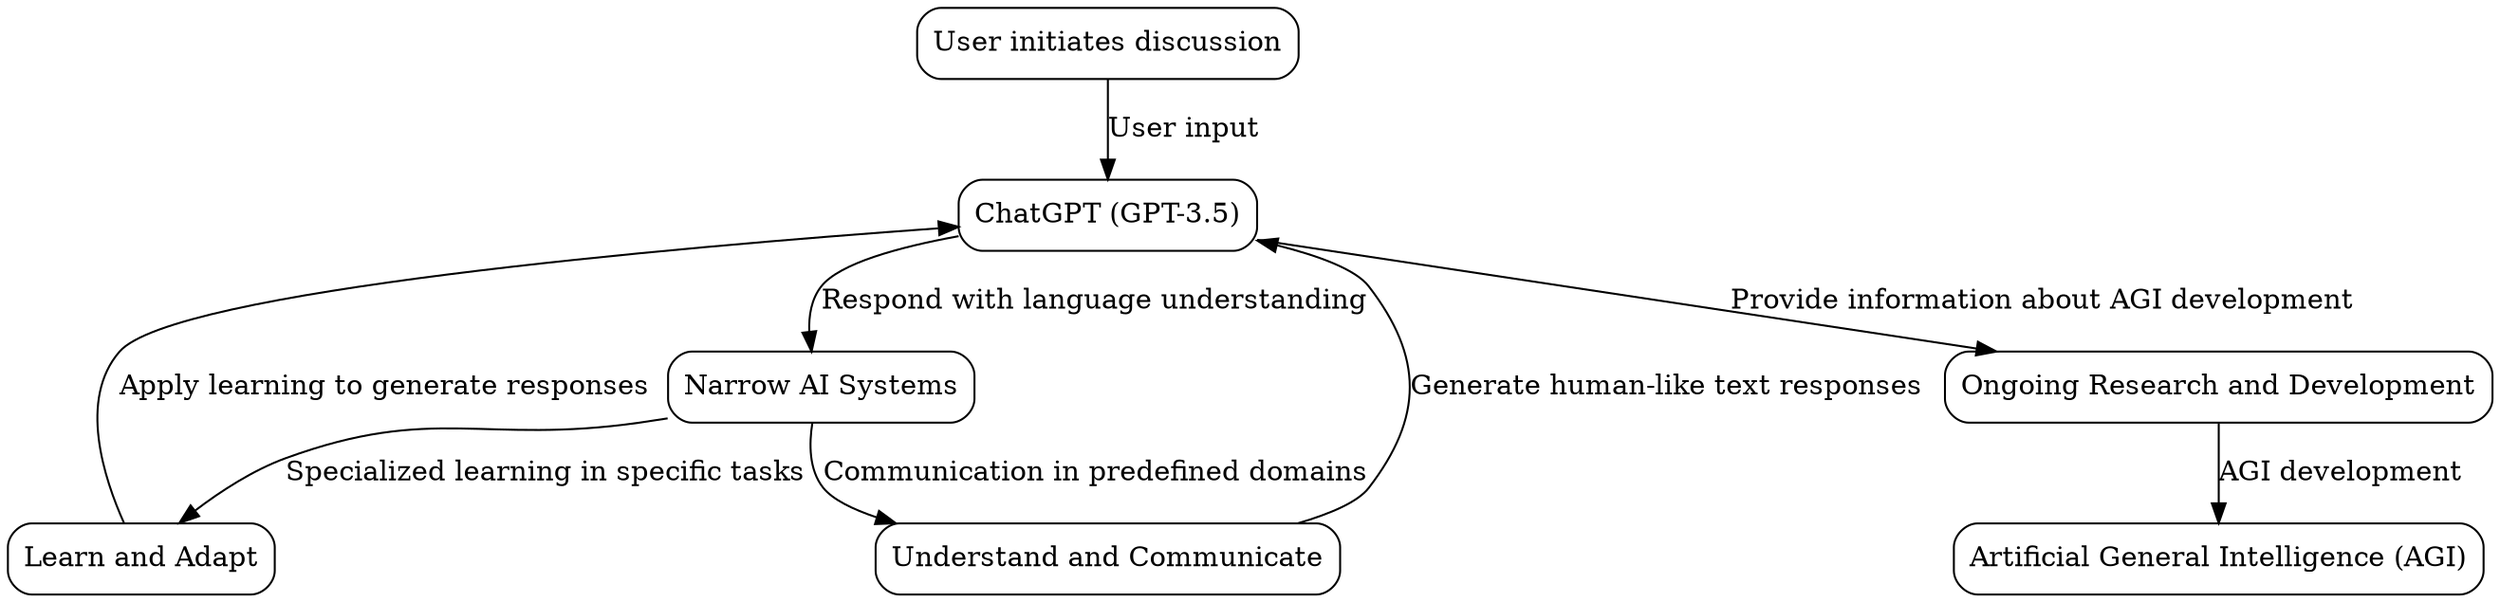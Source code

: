 digraph discussion_process {
  node [shape=box, style=rounded];
  
  start [label="User initiates discussion"];
  model [label="ChatGPT (GPT-3.5)"];
  agi [label="Artificial General Intelligence (AGI)"];
  narrow_ai [label="Narrow AI Systems"];
  learn [label="Learn and Adapt"];
  communicate [label="Understand and Communicate"];
  research [label="Ongoing Research and Development"];
  
  start -> model [label="User input"];
  model -> narrow_ai [label="Respond with language understanding"];
  narrow_ai -> learn [label="Specialized learning in specific tasks"];
  narrow_ai -> communicate [label="Communication in predefined domains"];
  learn -> model [label="Apply learning to generate responses"];
  communicate -> model [label="Generate human-like text responses"];
  model -> research [label="Provide information about AGI development"];
  research -> agi [label="AGI development"];
}
